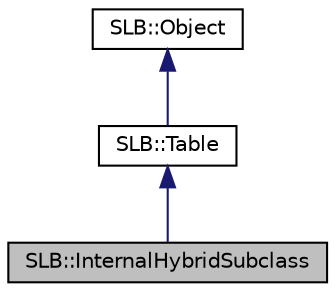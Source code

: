 digraph "SLB::InternalHybridSubclass"
{
  edge [fontname="Helvetica",fontsize="10",labelfontname="Helvetica",labelfontsize="10"];
  node [fontname="Helvetica",fontsize="10",shape=record];
  Node1 [label="SLB::InternalHybridSubclass",height=0.2,width=0.4,color="black", fillcolor="grey75", style="filled", fontcolor="black"];
  Node2 -> Node1 [dir="back",color="midnightblue",fontsize="10",style="solid",fontname="Helvetica"];
  Node2 [label="SLB::Table",height=0.2,width=0.4,color="black", fillcolor="white", style="filled",URL="$classSLB_1_1Table.html"];
  Node3 -> Node2 [dir="back",color="midnightblue",fontsize="10",style="solid",fontname="Helvetica"];
  Node3 [label="SLB::Object",height=0.2,width=0.4,color="black", fillcolor="white", style="filled",URL="$classSLB_1_1Object.html"];
}
